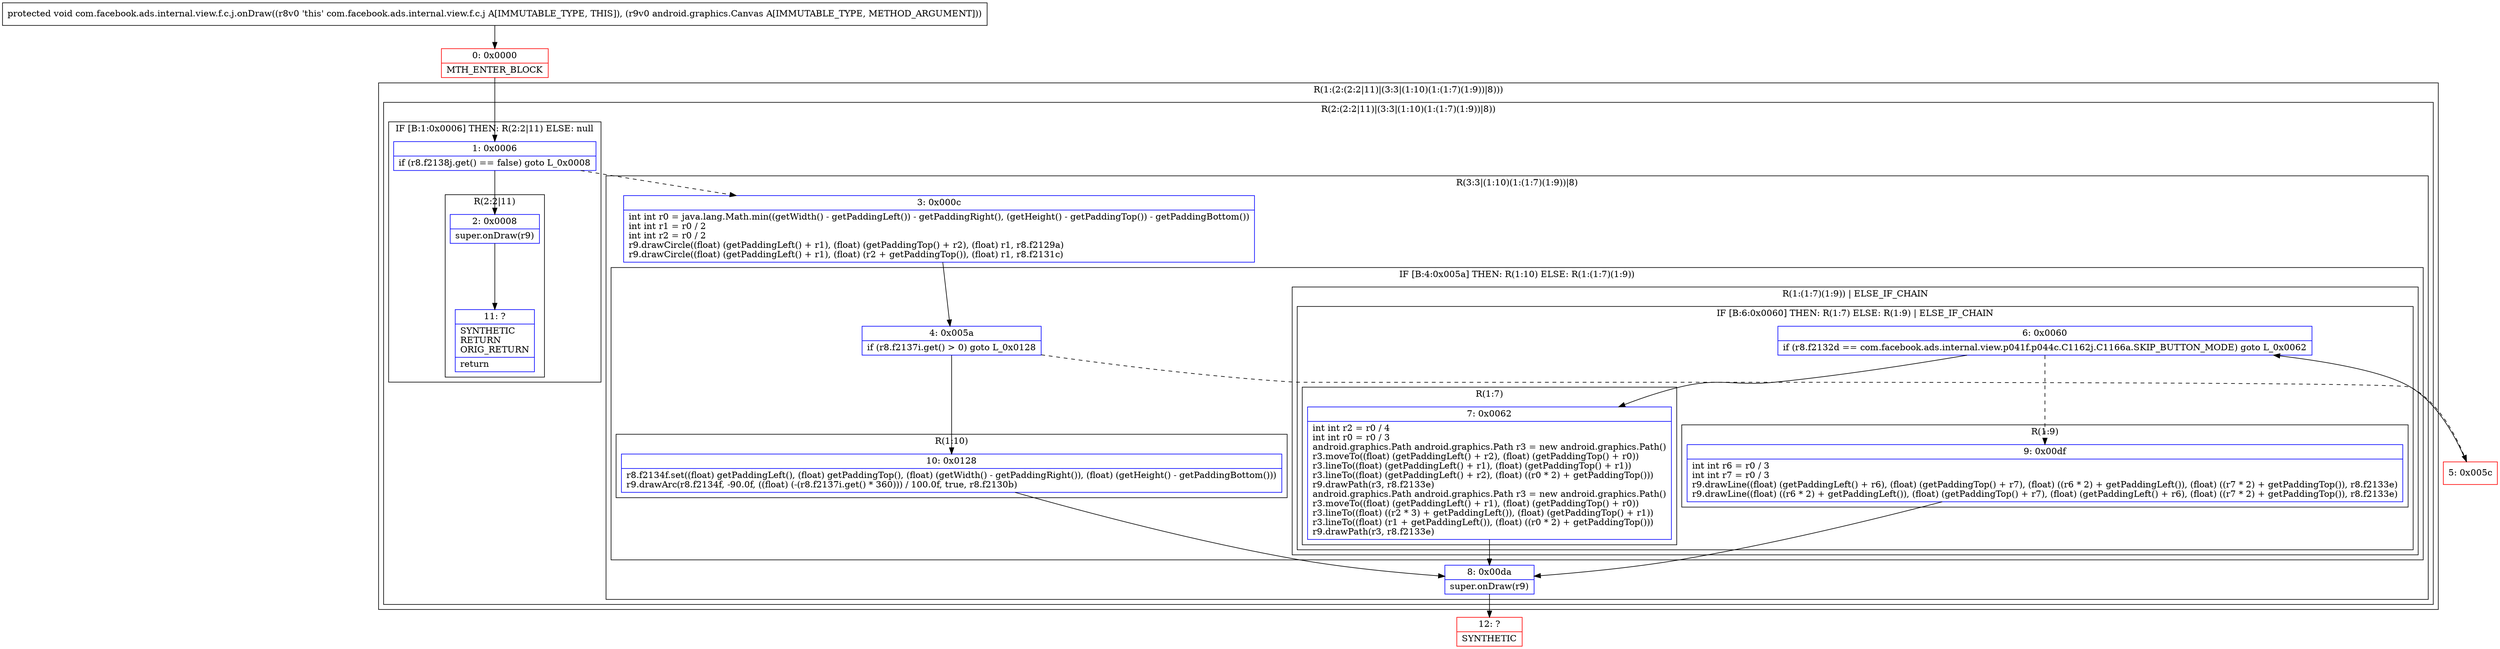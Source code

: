 digraph "CFG forcom.facebook.ads.internal.view.f.c.j.onDraw(Landroid\/graphics\/Canvas;)V" {
subgraph cluster_Region_1610196727 {
label = "R(1:(2:(2:2|11)|(3:3|(1:10)(1:(1:7)(1:9))|8)))";
node [shape=record,color=blue];
subgraph cluster_Region_838498518 {
label = "R(2:(2:2|11)|(3:3|(1:10)(1:(1:7)(1:9))|8))";
node [shape=record,color=blue];
subgraph cluster_IfRegion_312241942 {
label = "IF [B:1:0x0006] THEN: R(2:2|11) ELSE: null";
node [shape=record,color=blue];
Node_1 [shape=record,label="{1\:\ 0x0006|if (r8.f2138j.get() == false) goto L_0x0008\l}"];
subgraph cluster_Region_145709061 {
label = "R(2:2|11)";
node [shape=record,color=blue];
Node_2 [shape=record,label="{2\:\ 0x0008|super.onDraw(r9)\l}"];
Node_11 [shape=record,label="{11\:\ ?|SYNTHETIC\lRETURN\lORIG_RETURN\l|return\l}"];
}
}
subgraph cluster_Region_2116560923 {
label = "R(3:3|(1:10)(1:(1:7)(1:9))|8)";
node [shape=record,color=blue];
Node_3 [shape=record,label="{3\:\ 0x000c|int int r0 = java.lang.Math.min((getWidth() \- getPaddingLeft()) \- getPaddingRight(), (getHeight() \- getPaddingTop()) \- getPaddingBottom())\lint int r1 = r0 \/ 2\lint int r2 = r0 \/ 2\lr9.drawCircle((float) (getPaddingLeft() + r1), (float) (getPaddingTop() + r2), (float) r1, r8.f2129a)\lr9.drawCircle((float) (getPaddingLeft() + r1), (float) (r2 + getPaddingTop()), (float) r1, r8.f2131c)\l}"];
subgraph cluster_IfRegion_452168185 {
label = "IF [B:4:0x005a] THEN: R(1:10) ELSE: R(1:(1:7)(1:9))";
node [shape=record,color=blue];
Node_4 [shape=record,label="{4\:\ 0x005a|if (r8.f2137i.get() \> 0) goto L_0x0128\l}"];
subgraph cluster_Region_2024631993 {
label = "R(1:10)";
node [shape=record,color=blue];
Node_10 [shape=record,label="{10\:\ 0x0128|r8.f2134f.set((float) getPaddingLeft(), (float) getPaddingTop(), (float) (getWidth() \- getPaddingRight()), (float) (getHeight() \- getPaddingBottom()))\lr9.drawArc(r8.f2134f, \-90.0f, ((float) (\-(r8.f2137i.get() * 360))) \/ 100.0f, true, r8.f2130b)\l}"];
}
subgraph cluster_Region_163072613 {
label = "R(1:(1:7)(1:9)) | ELSE_IF_CHAIN\l";
node [shape=record,color=blue];
subgraph cluster_IfRegion_2074432551 {
label = "IF [B:6:0x0060] THEN: R(1:7) ELSE: R(1:9) | ELSE_IF_CHAIN\l";
node [shape=record,color=blue];
Node_6 [shape=record,label="{6\:\ 0x0060|if (r8.f2132d == com.facebook.ads.internal.view.p041f.p044c.C1162j.C1166a.SKIP_BUTTON_MODE) goto L_0x0062\l}"];
subgraph cluster_Region_1365826100 {
label = "R(1:7)";
node [shape=record,color=blue];
Node_7 [shape=record,label="{7\:\ 0x0062|int int r2 = r0 \/ 4\lint int r0 = r0 \/ 3\landroid.graphics.Path android.graphics.Path r3 = new android.graphics.Path()\lr3.moveTo((float) (getPaddingLeft() + r2), (float) (getPaddingTop() + r0))\lr3.lineTo((float) (getPaddingLeft() + r1), (float) (getPaddingTop() + r1))\lr3.lineTo((float) (getPaddingLeft() + r2), (float) ((r0 * 2) + getPaddingTop()))\lr9.drawPath(r3, r8.f2133e)\landroid.graphics.Path android.graphics.Path r3 = new android.graphics.Path()\lr3.moveTo((float) (getPaddingLeft() + r1), (float) (getPaddingTop() + r0))\lr3.lineTo((float) ((r2 * 3) + getPaddingLeft()), (float) (getPaddingTop() + r1))\lr3.lineTo((float) (r1 + getPaddingLeft()), (float) ((r0 * 2) + getPaddingTop()))\lr9.drawPath(r3, r8.f2133e)\l}"];
}
subgraph cluster_Region_1617971987 {
label = "R(1:9)";
node [shape=record,color=blue];
Node_9 [shape=record,label="{9\:\ 0x00df|int int r6 = r0 \/ 3\lint int r7 = r0 \/ 3\lr9.drawLine((float) (getPaddingLeft() + r6), (float) (getPaddingTop() + r7), (float) ((r6 * 2) + getPaddingLeft()), (float) ((r7 * 2) + getPaddingTop()), r8.f2133e)\lr9.drawLine((float) ((r6 * 2) + getPaddingLeft()), (float) (getPaddingTop() + r7), (float) (getPaddingLeft() + r6), (float) ((r7 * 2) + getPaddingTop()), r8.f2133e)\l}"];
}
}
}
}
Node_8 [shape=record,label="{8\:\ 0x00da|super.onDraw(r9)\l}"];
}
}
}
Node_0 [shape=record,color=red,label="{0\:\ 0x0000|MTH_ENTER_BLOCK\l}"];
Node_5 [shape=record,color=red,label="{5\:\ 0x005c}"];
Node_12 [shape=record,color=red,label="{12\:\ ?|SYNTHETIC\l}"];
MethodNode[shape=record,label="{protected void com.facebook.ads.internal.view.f.c.j.onDraw((r8v0 'this' com.facebook.ads.internal.view.f.c.j A[IMMUTABLE_TYPE, THIS]), (r9v0 android.graphics.Canvas A[IMMUTABLE_TYPE, METHOD_ARGUMENT])) }"];
MethodNode -> Node_0;
Node_1 -> Node_2;
Node_1 -> Node_3[style=dashed];
Node_2 -> Node_11;
Node_3 -> Node_4;
Node_4 -> Node_5[style=dashed];
Node_4 -> Node_10;
Node_10 -> Node_8;
Node_6 -> Node_7;
Node_6 -> Node_9[style=dashed];
Node_7 -> Node_8;
Node_9 -> Node_8;
Node_8 -> Node_12;
Node_0 -> Node_1;
Node_5 -> Node_6;
}

